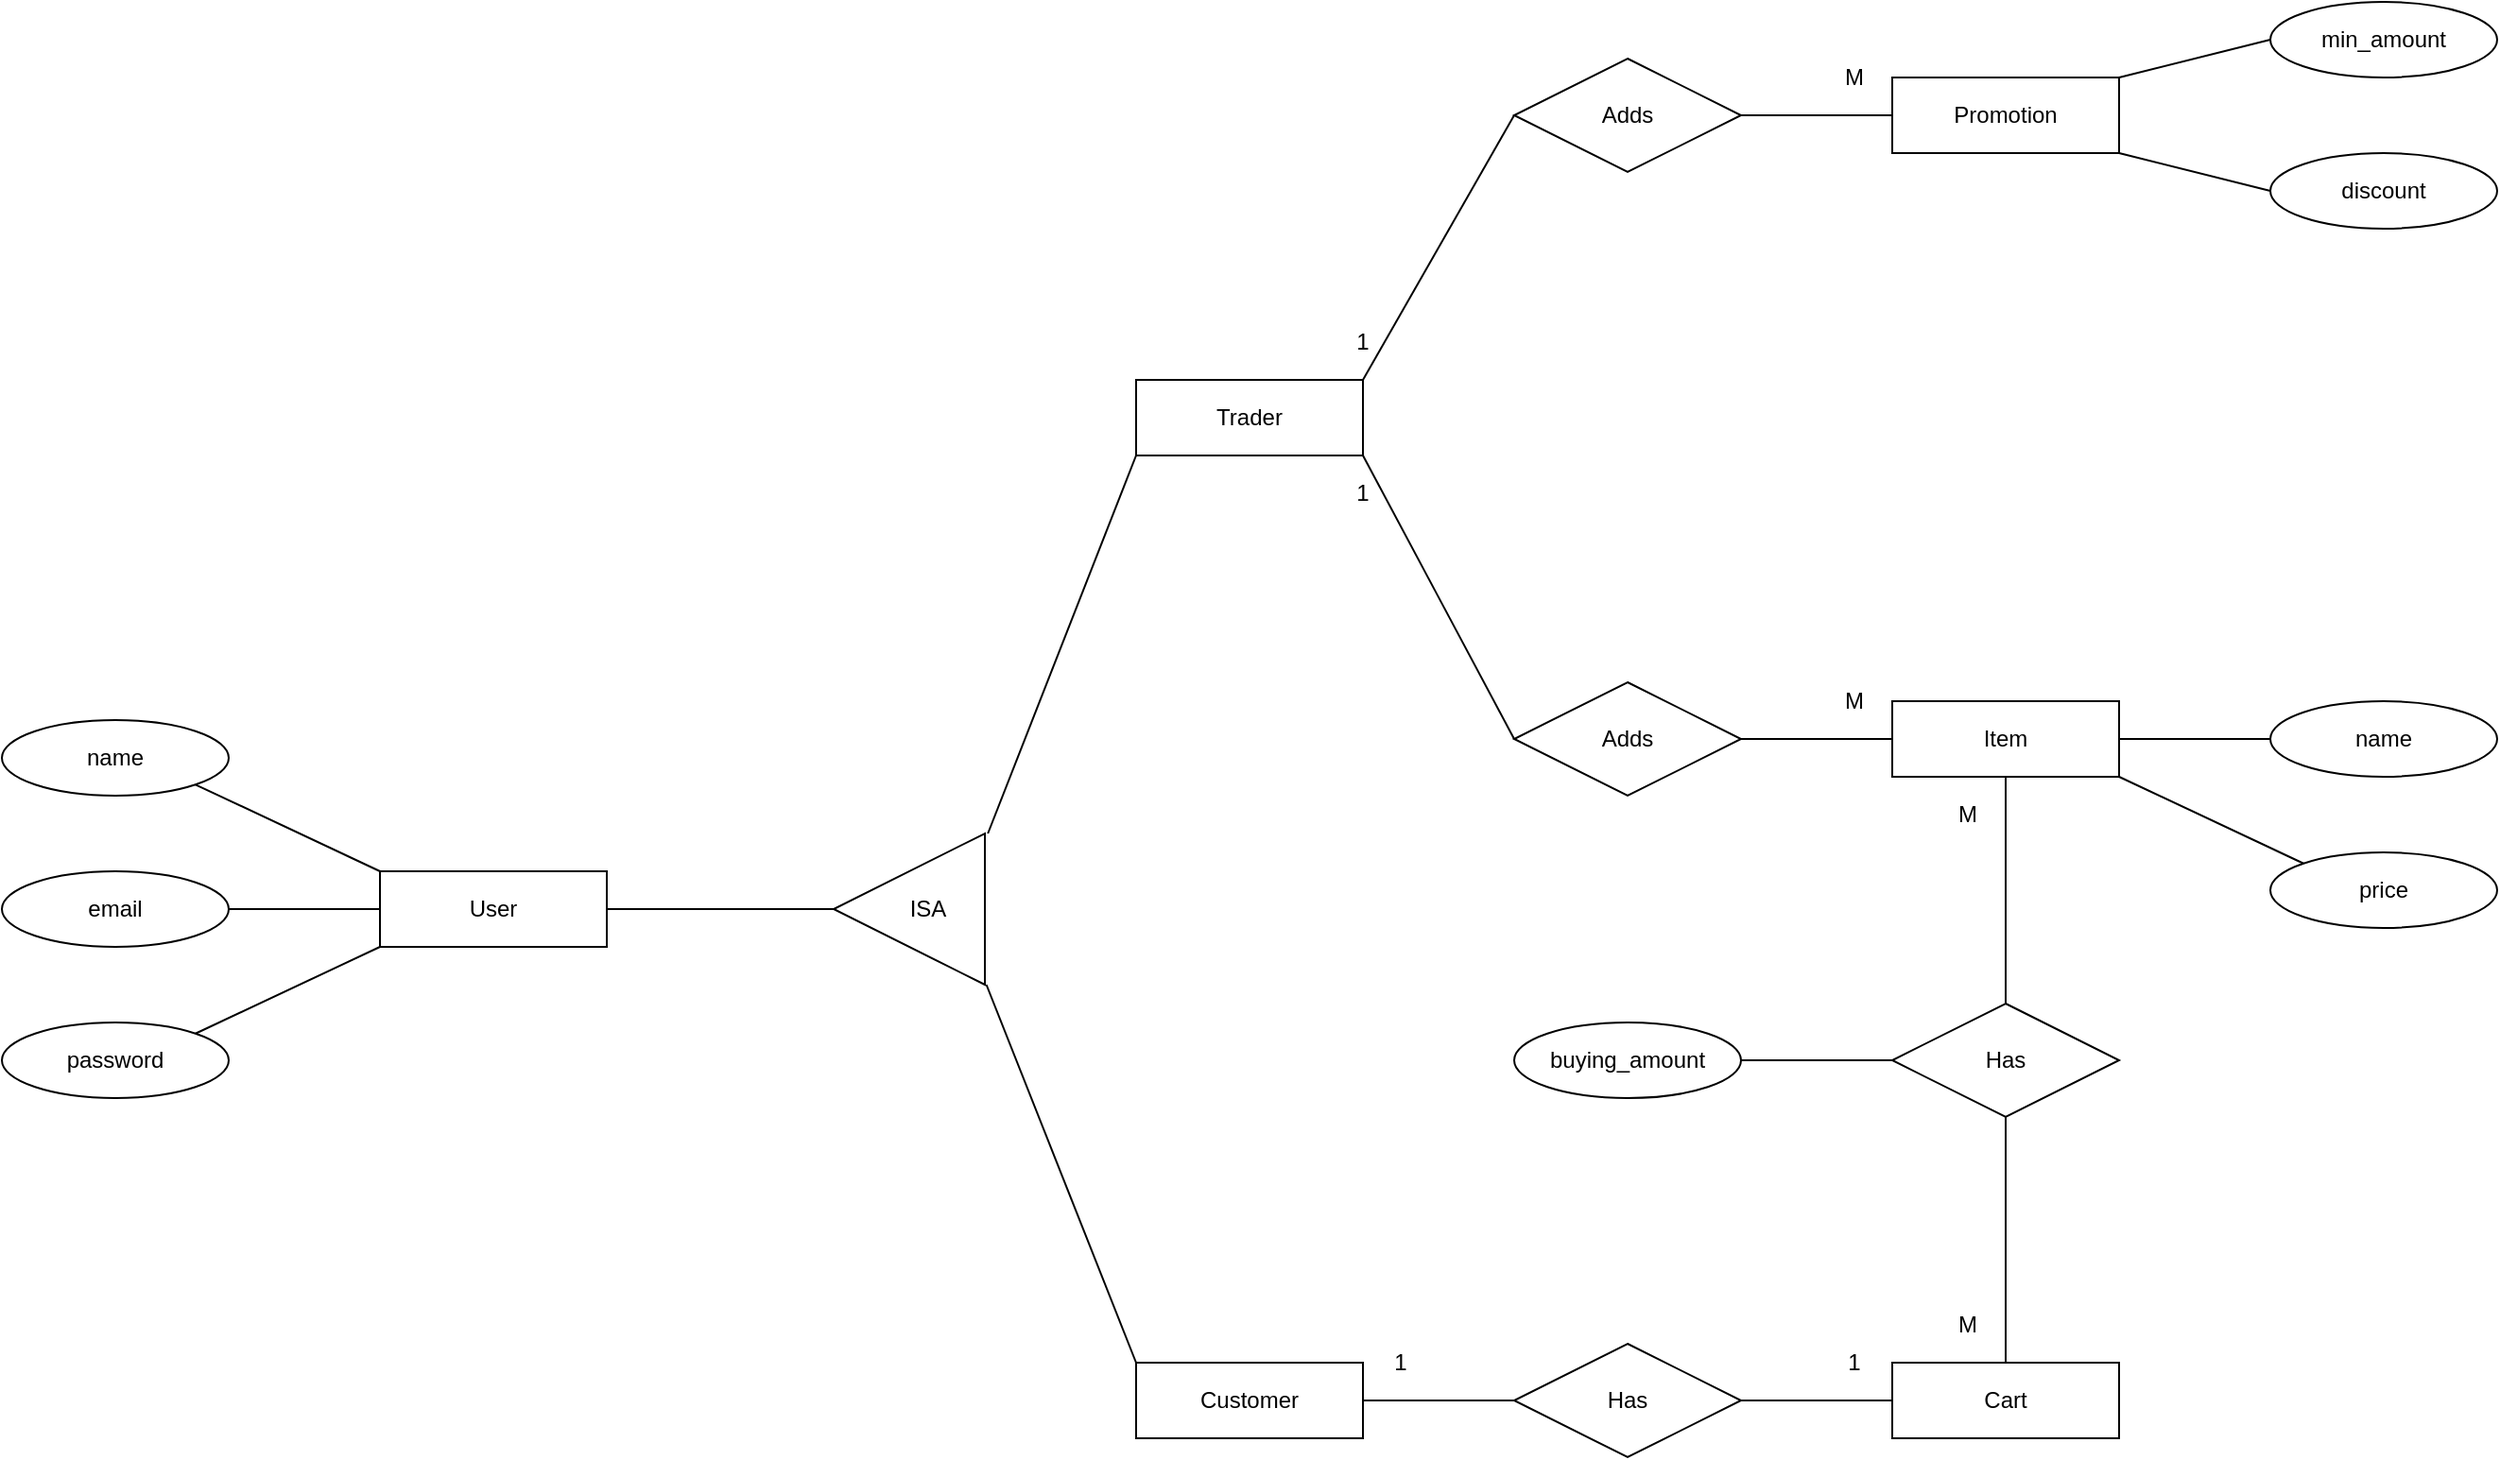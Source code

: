 <mxfile version="16.5.1" type="device"><diagram id="r5Rprq9zUpVBGRNo82On" name="Page-1"><mxGraphModel dx="1888" dy="649" grid="1" gridSize="10" guides="1" tooltips="1" connect="1" arrows="1" fold="1" page="1" pageScale="1" pageWidth="850" pageHeight="1100" math="0" shadow="0"><root><mxCell id="0"/><mxCell id="1" parent="0"/><mxCell id="bZCkMgJvnfykrswQKgJo-1" value="Trader" style="whiteSpace=wrap;html=1;align=center;" parent="1" vertex="1"><mxGeometry x="160" y="240" width="120" height="40" as="geometry"/></mxCell><mxCell id="bZCkMgJvnfykrswQKgJo-8" value="Item" style="whiteSpace=wrap;html=1;align=center;" parent="1" vertex="1"><mxGeometry x="560" y="410" width="120" height="40" as="geometry"/></mxCell><mxCell id="bZCkMgJvnfykrswQKgJo-9" value="Adds" style="shape=rhombus;perimeter=rhombusPerimeter;whiteSpace=wrap;html=1;align=center;" parent="1" vertex="1"><mxGeometry x="360" y="400" width="120" height="60" as="geometry"/></mxCell><mxCell id="bZCkMgJvnfykrswQKgJo-10" value="" style="endArrow=none;html=1;rounded=0;entryX=0;entryY=0.5;entryDx=0;entryDy=0;exitX=1;exitY=1;exitDx=0;exitDy=0;" parent="1" source="bZCkMgJvnfykrswQKgJo-1" target="bZCkMgJvnfykrswQKgJo-9" edge="1"><mxGeometry width="50" height="50" relative="1" as="geometry"><mxPoint x="269.996" y="275.858" as="sourcePoint"/><mxPoint x="367.57" y="230" as="targetPoint"/></mxGeometry></mxCell><mxCell id="bZCkMgJvnfykrswQKgJo-11" value="" style="endArrow=none;html=1;rounded=0;entryX=0;entryY=0.5;entryDx=0;entryDy=0;exitX=1;exitY=0.5;exitDx=0;exitDy=0;" parent="1" source="bZCkMgJvnfykrswQKgJo-9" target="bZCkMgJvnfykrswQKgJo-8" edge="1"><mxGeometry width="50" height="50" relative="1" as="geometry"><mxPoint x="510" y="550" as="sourcePoint"/><mxPoint x="590" y="550" as="targetPoint"/></mxGeometry></mxCell><mxCell id="bZCkMgJvnfykrswQKgJo-12" value="M" style="text;html=1;strokeColor=none;fillColor=none;align=center;verticalAlign=middle;whiteSpace=wrap;rounded=0;" parent="1" vertex="1"><mxGeometry x="520" y="390" width="40" height="40" as="geometry"/></mxCell><mxCell id="bZCkMgJvnfykrswQKgJo-13" value="1" style="text;html=1;strokeColor=none;fillColor=none;align=center;verticalAlign=middle;whiteSpace=wrap;rounded=0;" parent="1" vertex="1"><mxGeometry x="260" y="200" width="40" height="40" as="geometry"/></mxCell><mxCell id="bZCkMgJvnfykrswQKgJo-15" value="name" style="ellipse;whiteSpace=wrap;html=1;align=center;" parent="1" vertex="1"><mxGeometry x="760" y="410" width="120" height="40" as="geometry"/></mxCell><mxCell id="bZCkMgJvnfykrswQKgJo-16" value="price" style="ellipse;whiteSpace=wrap;html=1;align=center;" parent="1" vertex="1"><mxGeometry x="760" y="490" width="120" height="40" as="geometry"/></mxCell><mxCell id="bZCkMgJvnfykrswQKgJo-17" value="" style="endArrow=none;html=1;rounded=0;entryX=1;entryY=1;entryDx=0;entryDy=0;exitX=0;exitY=0;exitDx=0;exitDy=0;" parent="1" source="bZCkMgJvnfykrswQKgJo-16" target="bZCkMgJvnfykrswQKgJo-8" edge="1"><mxGeometry width="50" height="50" relative="1" as="geometry"><mxPoint x="539.996" y="625.858" as="sourcePoint"/><mxPoint x="637.57" y="580" as="targetPoint"/></mxGeometry></mxCell><mxCell id="bZCkMgJvnfykrswQKgJo-18" value="" style="endArrow=none;html=1;rounded=0;entryX=1;entryY=0.5;entryDx=0;entryDy=0;exitX=0;exitY=0.5;exitDx=0;exitDy=0;" parent="1" source="bZCkMgJvnfykrswQKgJo-15" target="bZCkMgJvnfykrswQKgJo-8" edge="1"><mxGeometry width="50" height="50" relative="1" as="geometry"><mxPoint x="697.574" y="575.858" as="sourcePoint"/><mxPoint x="600" y="530" as="targetPoint"/></mxGeometry></mxCell><mxCell id="bZCkMgJvnfykrswQKgJo-20" value="Promotion" style="whiteSpace=wrap;html=1;align=center;" parent="1" vertex="1"><mxGeometry x="560" y="80" width="120" height="40" as="geometry"/></mxCell><mxCell id="bZCkMgJvnfykrswQKgJo-21" value="Adds" style="shape=rhombus;perimeter=rhombusPerimeter;whiteSpace=wrap;html=1;align=center;" parent="1" vertex="1"><mxGeometry x="360" y="70" width="120" height="60" as="geometry"/></mxCell><mxCell id="bZCkMgJvnfykrswQKgJo-22" value="" style="endArrow=none;html=1;rounded=0;entryX=0;entryY=0.5;entryDx=0;entryDy=0;exitX=0.5;exitY=1;exitDx=0;exitDy=0;" parent="1" source="bZCkMgJvnfykrswQKgJo-13" target="bZCkMgJvnfykrswQKgJo-21" edge="1"><mxGeometry width="50" height="50" relative="1" as="geometry"><mxPoint x="440" y="-80" as="sourcePoint"/><mxPoint x="-312.43" y="350" as="targetPoint"/></mxGeometry></mxCell><mxCell id="bZCkMgJvnfykrswQKgJo-23" value="" style="endArrow=none;html=1;rounded=0;entryX=0;entryY=0.5;entryDx=0;entryDy=0;exitX=1;exitY=0.5;exitDx=0;exitDy=0;" parent="1" source="bZCkMgJvnfykrswQKgJo-21" target="bZCkMgJvnfykrswQKgJo-20" edge="1"><mxGeometry width="50" height="50" relative="1" as="geometry"><mxPoint x="510" y="220" as="sourcePoint"/><mxPoint x="590" y="220" as="targetPoint"/></mxGeometry></mxCell><mxCell id="bZCkMgJvnfykrswQKgJo-24" value="M" style="text;html=1;strokeColor=none;fillColor=none;align=center;verticalAlign=middle;whiteSpace=wrap;rounded=0;" parent="1" vertex="1"><mxGeometry x="520" y="60" width="40" height="40" as="geometry"/></mxCell><mxCell id="bZCkMgJvnfykrswQKgJo-25" value="1" style="text;html=1;strokeColor=none;fillColor=none;align=center;verticalAlign=middle;whiteSpace=wrap;rounded=0;" parent="1" vertex="1"><mxGeometry x="260" y="280" width="40" height="40" as="geometry"/></mxCell><mxCell id="bZCkMgJvnfykrswQKgJo-26" value="min_amount" style="ellipse;whiteSpace=wrap;html=1;align=center;" parent="1" vertex="1"><mxGeometry x="760" y="40" width="120" height="40" as="geometry"/></mxCell><mxCell id="bZCkMgJvnfykrswQKgJo-27" value="discount" style="ellipse;whiteSpace=wrap;html=1;align=center;" parent="1" vertex="1"><mxGeometry x="760" y="120" width="120" height="40" as="geometry"/></mxCell><mxCell id="bZCkMgJvnfykrswQKgJo-30" value="" style="endArrow=none;html=1;rounded=0;entryX=1;entryY=1;entryDx=0;entryDy=0;exitX=0;exitY=0.5;exitDx=0;exitDy=0;" parent="1" source="bZCkMgJvnfykrswQKgJo-27" target="bZCkMgJvnfykrswQKgJo-20" edge="1"><mxGeometry width="50" height="50" relative="1" as="geometry"><mxPoint x="697.574" y="245.858" as="sourcePoint"/><mxPoint x="600" y="200" as="targetPoint"/></mxGeometry></mxCell><mxCell id="bZCkMgJvnfykrswQKgJo-31" value="" style="endArrow=none;html=1;rounded=0;exitX=0;exitY=0.5;exitDx=0;exitDy=0;entryX=1;entryY=0;entryDx=0;entryDy=0;" parent="1" source="bZCkMgJvnfykrswQKgJo-26" target="bZCkMgJvnfykrswQKgJo-20" edge="1"><mxGeometry width="50" height="50" relative="1" as="geometry"><mxPoint x="720" y="19.5" as="sourcePoint"/><mxPoint x="710" y="90" as="targetPoint"/></mxGeometry></mxCell><mxCell id="bZCkMgJvnfykrswQKgJo-33" value="User" style="whiteSpace=wrap;html=1;align=center;" parent="1" vertex="1"><mxGeometry x="-240" y="500" width="120" height="40" as="geometry"/></mxCell><mxCell id="bZCkMgJvnfykrswQKgJo-34" value="email" style="ellipse;whiteSpace=wrap;html=1;align=center;" parent="1" vertex="1"><mxGeometry x="-440" y="500" width="120" height="40" as="geometry"/></mxCell><mxCell id="bZCkMgJvnfykrswQKgJo-35" value="name" style="ellipse;whiteSpace=wrap;html=1;align=center;" parent="1" vertex="1"><mxGeometry x="-440" y="420" width="120" height="40" as="geometry"/></mxCell><mxCell id="bZCkMgJvnfykrswQKgJo-36" value="password" style="ellipse;whiteSpace=wrap;html=1;align=center;" parent="1" vertex="1"><mxGeometry x="-440" y="580" width="120" height="40" as="geometry"/></mxCell><mxCell id="bZCkMgJvnfykrswQKgJo-37" value="" style="endArrow=none;html=1;rounded=0;entryX=0;entryY=0;entryDx=0;entryDy=0;exitX=1;exitY=1;exitDx=0;exitDy=0;" parent="1" source="bZCkMgJvnfykrswQKgJo-35" target="bZCkMgJvnfykrswQKgJo-33" edge="1"><mxGeometry width="50" height="50" relative="1" as="geometry"><mxPoint x="-20" y="680" as="sourcePoint"/><mxPoint x="30" y="630" as="targetPoint"/></mxGeometry></mxCell><mxCell id="bZCkMgJvnfykrswQKgJo-38" value="" style="endArrow=none;html=1;rounded=0;entryX=0;entryY=0.5;entryDx=0;entryDy=0;exitX=1;exitY=0.5;exitDx=0;exitDy=0;" parent="1" source="bZCkMgJvnfykrswQKgJo-34" target="bZCkMgJvnfykrswQKgJo-33" edge="1"><mxGeometry width="50" height="50" relative="1" as="geometry"><mxPoint x="-327.574" y="464.142" as="sourcePoint"/><mxPoint x="-230" y="510" as="targetPoint"/></mxGeometry></mxCell><mxCell id="bZCkMgJvnfykrswQKgJo-39" value="" style="endArrow=none;html=1;rounded=0;entryX=0;entryY=1;entryDx=0;entryDy=0;exitX=1;exitY=0;exitDx=0;exitDy=0;" parent="1" source="bZCkMgJvnfykrswQKgJo-36" target="bZCkMgJvnfykrswQKgJo-33" edge="1"><mxGeometry width="50" height="50" relative="1" as="geometry"><mxPoint x="-300" y="640" as="sourcePoint"/><mxPoint x="-220" y="640" as="targetPoint"/></mxGeometry></mxCell><mxCell id="bZCkMgJvnfykrswQKgJo-40" value="" style="triangle;whiteSpace=wrap;html=1;rotation=-180;" parent="1" vertex="1"><mxGeometry y="480" width="80" height="80" as="geometry"/></mxCell><mxCell id="bZCkMgJvnfykrswQKgJo-41" value="ISA" style="text;html=1;strokeColor=none;fillColor=none;align=center;verticalAlign=middle;whiteSpace=wrap;rounded=0;" parent="1" vertex="1"><mxGeometry x="20" y="505" width="60" height="30" as="geometry"/></mxCell><mxCell id="bZCkMgJvnfykrswQKgJo-42" value="" style="endArrow=none;html=1;rounded=0;entryX=1;entryY=0.5;entryDx=0;entryDy=0;exitX=1;exitY=0.5;exitDx=0;exitDy=0;" parent="1" source="bZCkMgJvnfykrswQKgJo-33" target="bZCkMgJvnfykrswQKgJo-40" edge="1"><mxGeometry width="50" height="50" relative="1" as="geometry"><mxPoint x="-140.004" y="675.858" as="sourcePoint"/><mxPoint x="-42.43" y="630" as="targetPoint"/></mxGeometry></mxCell><mxCell id="bZCkMgJvnfykrswQKgJo-43" value="" style="endArrow=none;html=1;rounded=0;entryX=0;entryY=1;entryDx=0;entryDy=0;exitX=-0.02;exitY=1;exitDx=0;exitDy=0;exitPerimeter=0;" parent="1" source="bZCkMgJvnfykrswQKgJo-40" target="bZCkMgJvnfykrswQKgJo-1" edge="1"><mxGeometry width="50" height="50" relative="1" as="geometry"><mxPoint x="-100" y="400" as="sourcePoint"/><mxPoint x="20" y="400" as="targetPoint"/></mxGeometry></mxCell><mxCell id="bZCkMgJvnfykrswQKgJo-44" value="Customer" style="whiteSpace=wrap;html=1;align=center;" parent="1" vertex="1"><mxGeometry x="160" y="760" width="120" height="40" as="geometry"/></mxCell><mxCell id="bZCkMgJvnfykrswQKgJo-45" value="" style="endArrow=none;html=1;rounded=0;entryX=0;entryY=0;entryDx=0;entryDy=0;exitX=-0.01;exitY=0;exitDx=0;exitDy=0;exitPerimeter=0;" parent="1" source="bZCkMgJvnfykrswQKgJo-40" target="bZCkMgJvnfykrswQKgJo-44" edge="1"><mxGeometry width="50" height="50" relative="1" as="geometry"><mxPoint x="181.6" y="670" as="sourcePoint"/><mxPoint x="260" y="470" as="targetPoint"/></mxGeometry></mxCell><mxCell id="bZCkMgJvnfykrswQKgJo-46" value="Cart" style="whiteSpace=wrap;html=1;align=center;" parent="1" vertex="1"><mxGeometry x="560" y="760" width="120" height="40" as="geometry"/></mxCell><mxCell id="bZCkMgJvnfykrswQKgJo-47" value="Has" style="shape=rhombus;perimeter=rhombusPerimeter;whiteSpace=wrap;html=1;align=center;" parent="1" vertex="1"><mxGeometry x="360" y="750" width="120" height="60" as="geometry"/></mxCell><mxCell id="bZCkMgJvnfykrswQKgJo-48" value="" style="endArrow=none;html=1;rounded=0;entryX=0;entryY=0.5;entryDx=0;entryDy=0;exitX=1;exitY=0.5;exitDx=0;exitDy=0;" parent="1" source="bZCkMgJvnfykrswQKgJo-47" target="bZCkMgJvnfykrswQKgJo-46" edge="1"><mxGeometry width="50" height="50" relative="1" as="geometry"><mxPoint x="520" y="660" as="sourcePoint"/><mxPoint x="600" y="660" as="targetPoint"/></mxGeometry></mxCell><mxCell id="bZCkMgJvnfykrswQKgJo-49" value="1" style="text;html=1;strokeColor=none;fillColor=none;align=center;verticalAlign=middle;whiteSpace=wrap;rounded=0;" parent="1" vertex="1"><mxGeometry x="520" y="740" width="40" height="40" as="geometry"/></mxCell><mxCell id="bZCkMgJvnfykrswQKgJo-50" value="" style="endArrow=none;html=1;rounded=0;entryX=0;entryY=0.5;entryDx=0;entryDy=0;exitX=1;exitY=0.5;exitDx=0;exitDy=0;" parent="1" source="bZCkMgJvnfykrswQKgJo-44" target="bZCkMgJvnfykrswQKgJo-47" edge="1"><mxGeometry width="50" height="50" relative="1" as="geometry"><mxPoint x="360" y="900" as="sourcePoint"/><mxPoint x="440" y="900" as="targetPoint"/></mxGeometry></mxCell><mxCell id="bZCkMgJvnfykrswQKgJo-51" value="1" style="text;html=1;strokeColor=none;fillColor=none;align=center;verticalAlign=middle;whiteSpace=wrap;rounded=0;" parent="1" vertex="1"><mxGeometry x="280" y="740" width="40" height="40" as="geometry"/></mxCell><mxCell id="bZCkMgJvnfykrswQKgJo-52" value="Has" style="shape=rhombus;perimeter=rhombusPerimeter;whiteSpace=wrap;html=1;align=center;" parent="1" vertex="1"><mxGeometry x="560" y="570" width="120" height="60" as="geometry"/></mxCell><mxCell id="bZCkMgJvnfykrswQKgJo-53" value="" style="endArrow=none;html=1;rounded=0;entryX=0.5;entryY=0;entryDx=0;entryDy=0;exitX=0.5;exitY=1;exitDx=0;exitDy=0;" parent="1" source="bZCkMgJvnfykrswQKgJo-52" target="bZCkMgJvnfykrswQKgJo-46" edge="1"><mxGeometry width="50" height="50" relative="1" as="geometry"><mxPoint x="600" y="470" as="sourcePoint"/><mxPoint x="640" y="590" as="targetPoint"/></mxGeometry></mxCell><mxCell id="bZCkMgJvnfykrswQKgJo-54" value="M" style="text;html=1;strokeColor=none;fillColor=none;align=center;verticalAlign=middle;whiteSpace=wrap;rounded=0;" parent="1" vertex="1"><mxGeometry x="580" y="720" width="40" height="40" as="geometry"/></mxCell><mxCell id="bZCkMgJvnfykrswQKgJo-55" value="" style="endArrow=none;html=1;rounded=0;entryX=0.5;entryY=0;entryDx=0;entryDy=0;exitX=0.5;exitY=1;exitDx=0;exitDy=0;" parent="1" source="bZCkMgJvnfykrswQKgJo-8" target="bZCkMgJvnfykrswQKgJo-52" edge="1"><mxGeometry width="50" height="50" relative="1" as="geometry"><mxPoint x="360" y="590" as="sourcePoint"/><mxPoint x="520" y="710" as="targetPoint"/></mxGeometry></mxCell><mxCell id="bZCkMgJvnfykrswQKgJo-56" value="M" style="text;html=1;strokeColor=none;fillColor=none;align=center;verticalAlign=middle;whiteSpace=wrap;rounded=0;" parent="1" vertex="1"><mxGeometry x="580" y="450" width="40" height="40" as="geometry"/></mxCell><mxCell id="bZCkMgJvnfykrswQKgJo-57" value="buying_amount" style="ellipse;whiteSpace=wrap;html=1;align=center;" parent="1" vertex="1"><mxGeometry x="360" y="580" width="120" height="40" as="geometry"/></mxCell><mxCell id="bZCkMgJvnfykrswQKgJo-58" value="" style="endArrow=none;html=1;rounded=0;entryX=0;entryY=0.5;entryDx=0;entryDy=0;exitX=1;exitY=0.5;exitDx=0;exitDy=0;" parent="1" source="bZCkMgJvnfykrswQKgJo-57" target="bZCkMgJvnfykrswQKgJo-52" edge="1"><mxGeometry width="50" height="50" relative="1" as="geometry"><mxPoint x="770" y="535" as="sourcePoint"/><mxPoint x="770" y="655" as="targetPoint"/></mxGeometry></mxCell></root></mxGraphModel></diagram></mxfile>